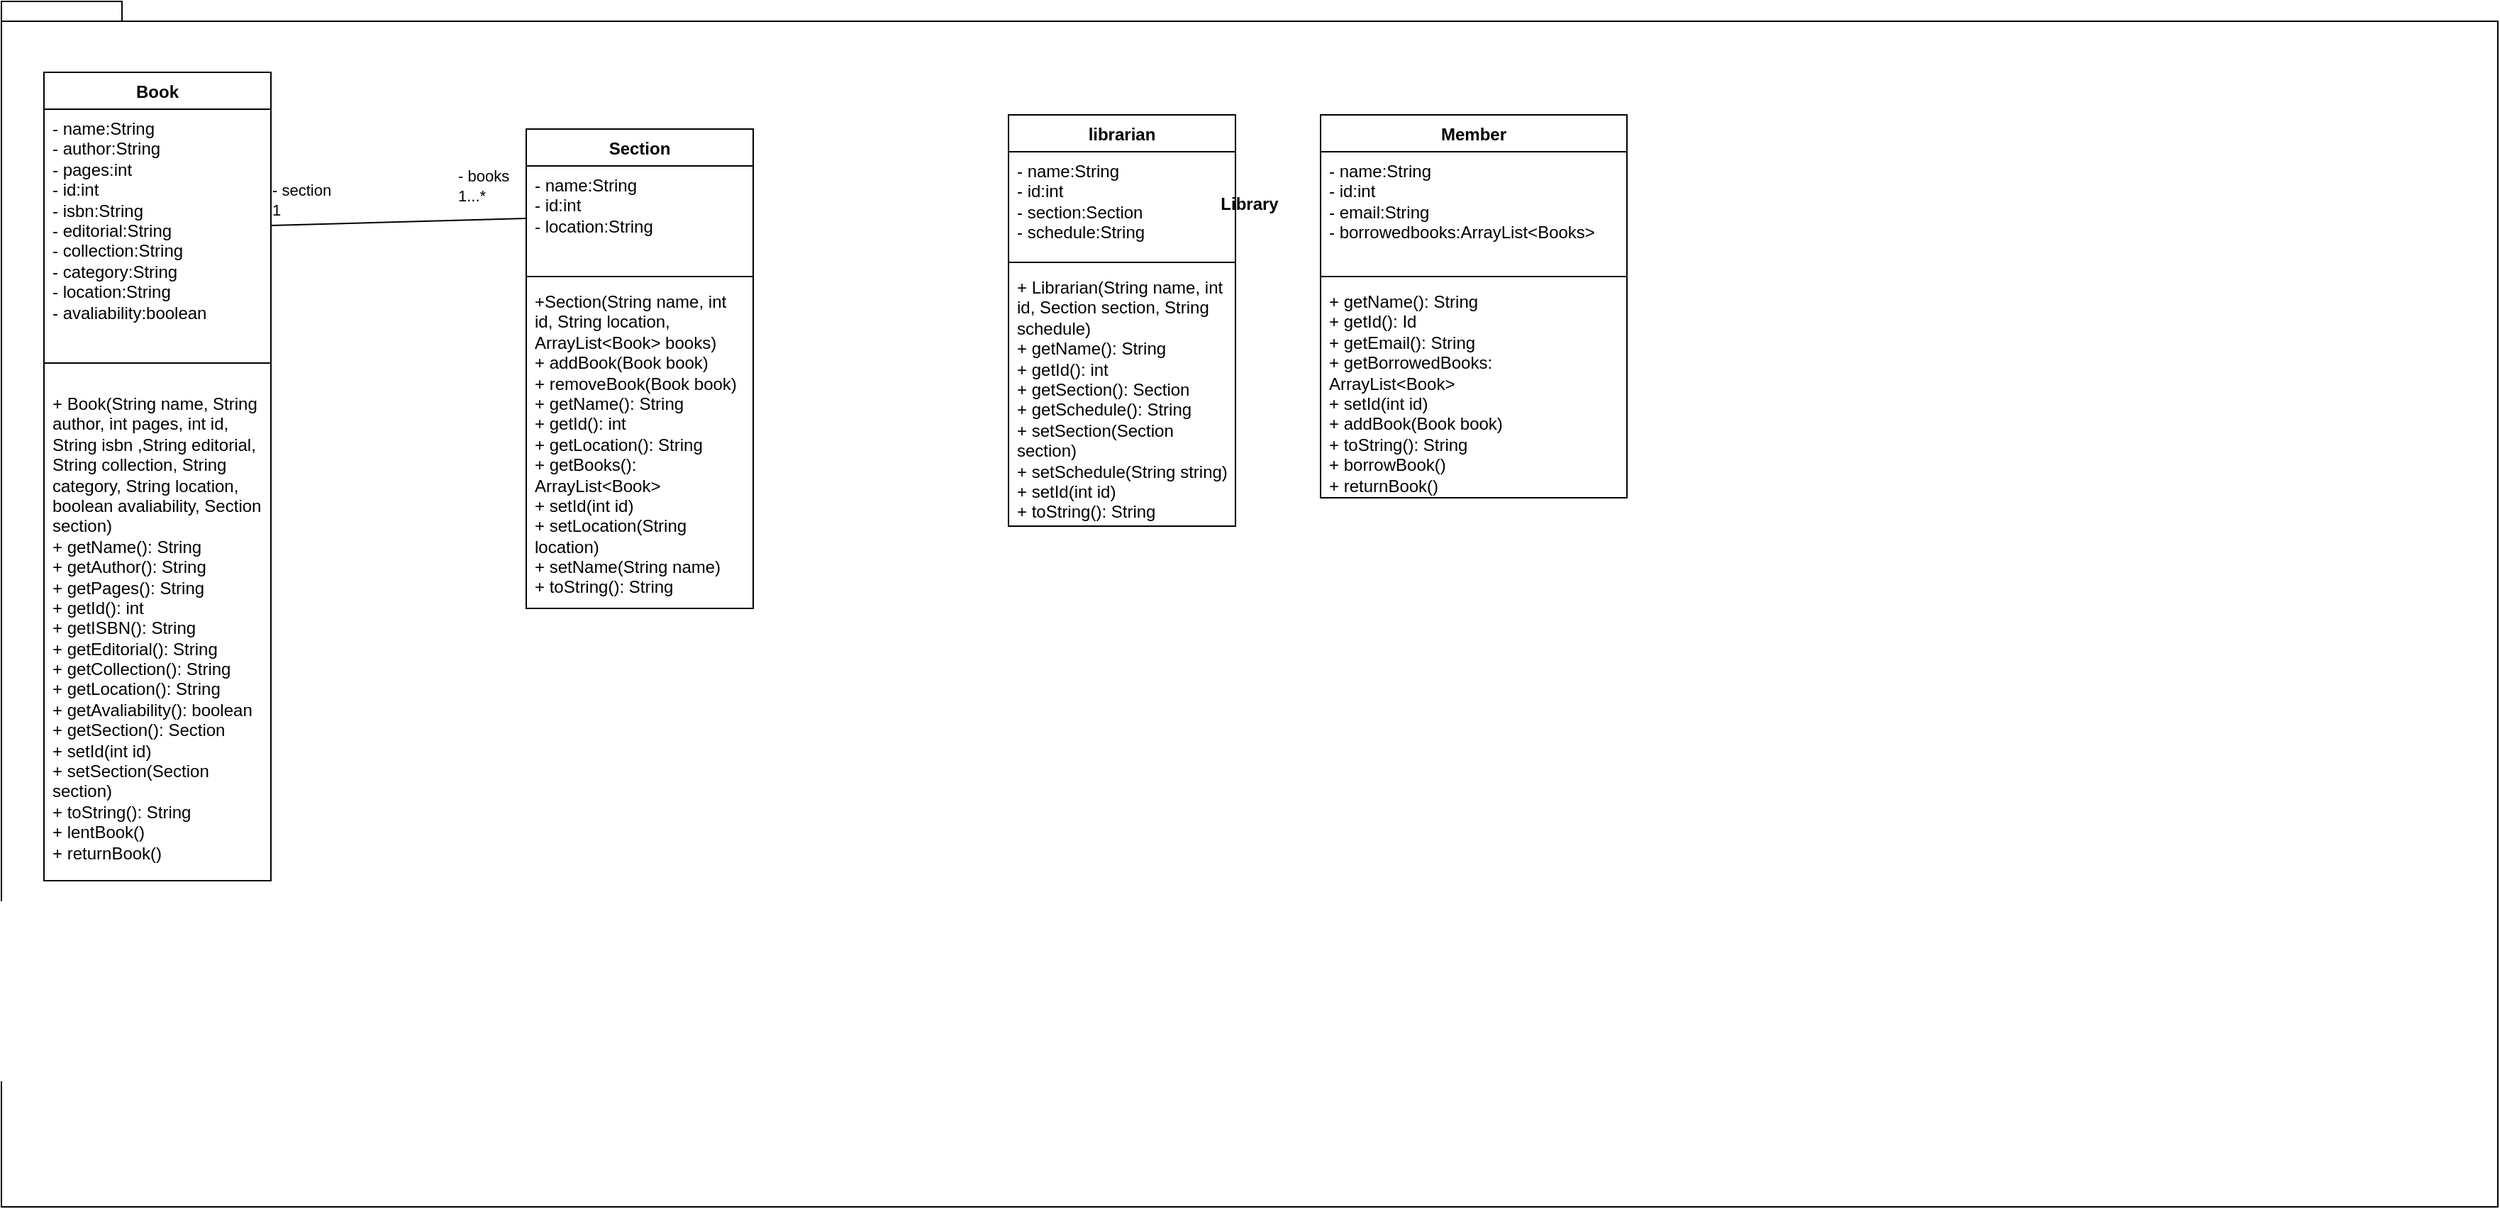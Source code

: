 <mxfile>
    <diagram name="Página-1" id="e75EqAmOv074ZMDRGjy2">
        <mxGraphModel dx="724" dy="344" grid="1" gridSize="10" guides="1" tooltips="1" connect="1" arrows="1" fold="1" page="1" pageScale="1" pageWidth="827" pageHeight="1169" math="0" shadow="0">
            <root>
                <mxCell id="0"/>
                <mxCell id="1" parent="0"/>
                <mxCell id="Qyo6VF3bzxbn2ctdWiol-6" value="&lt;div&gt;&lt;br&gt;&lt;/div&gt;&lt;div&gt;&lt;br&gt;&lt;/div&gt;&lt;div&gt;&lt;br&gt;&lt;/div&gt;Library&lt;div&gt;&lt;br&gt;&lt;/div&gt;&lt;div&gt;&lt;br&gt;&lt;/div&gt;&lt;div&gt;&lt;br&gt;&lt;/div&gt;&lt;div&gt;&lt;br&gt;&lt;/div&gt;&lt;div&gt;&lt;br&gt;&lt;/div&gt;&lt;div&gt;&lt;br&gt;&lt;/div&gt;&lt;div&gt;&lt;br&gt;&lt;/div&gt;&lt;div&gt;&lt;br&gt;&lt;/div&gt;&lt;div&gt;&lt;br&gt;&lt;/div&gt;&lt;div&gt;&lt;br&gt;&lt;/div&gt;&lt;div&gt;&lt;br&gt;&lt;/div&gt;&lt;div&gt;&lt;br&gt;&lt;/div&gt;&lt;div&gt;&lt;br&gt;&lt;/div&gt;&lt;div&gt;&lt;br&gt;&lt;/div&gt;&lt;div&gt;&lt;br&gt;&lt;/div&gt;&lt;div&gt;&lt;br&gt;&lt;/div&gt;&lt;div&gt;&lt;br&gt;&lt;/div&gt;&lt;div&gt;&lt;br&gt;&lt;/div&gt;&lt;div&gt;&lt;br&gt;&lt;/div&gt;&lt;div&gt;&lt;br&gt;&lt;/div&gt;&lt;div&gt;&lt;br&gt;&lt;/div&gt;&lt;div&gt;&lt;br&gt;&lt;/div&gt;&lt;div&gt;&lt;br&gt;&lt;/div&gt;&lt;div&gt;&lt;br&gt;&lt;/div&gt;&lt;div&gt;&lt;br&gt;&lt;/div&gt;&lt;div&gt;&lt;br&gt;&lt;/div&gt;&lt;div&gt;&lt;br&gt;&lt;/div&gt;&lt;div&gt;&lt;br&gt;&lt;/div&gt;&lt;div&gt;&lt;br&gt;&lt;/div&gt;&lt;div&gt;&lt;br&gt;&lt;/div&gt;&lt;div&gt;&lt;br&gt;&lt;/div&gt;&lt;div&gt;&lt;br&gt;&lt;/div&gt;&lt;div&gt;&lt;br&gt;&lt;/div&gt;&lt;div&gt;&lt;br&gt;&lt;/div&gt;&lt;div&gt;&lt;br&gt;&lt;/div&gt;&lt;div&gt;&lt;br&gt;&lt;/div&gt;&lt;div&gt;&lt;br&gt;&lt;/div&gt;&lt;div&gt;&lt;br&gt;&lt;/div&gt;&lt;div&gt;&lt;br&gt;&lt;/div&gt;&lt;div&gt;&lt;br&gt;&lt;/div&gt;&lt;div&gt;&lt;br&gt;&lt;/div&gt;&lt;div&gt;&lt;br&gt;&lt;/div&gt;&lt;div&gt;&lt;br&gt;&lt;/div&gt;" style="shape=folder;fontStyle=1;spacingTop=10;tabWidth=40;tabHeight=14;tabPosition=left;html=1;whiteSpace=wrap;" parent="1" vertex="1">
                    <mxGeometry x="30" y="300" width="1760" height="850" as="geometry"/>
                </mxCell>
                <mxCell id="Qyo6VF3bzxbn2ctdWiol-2" value="Book" style="swimlane;fontStyle=1;align=center;verticalAlign=top;childLayout=stackLayout;horizontal=1;startSize=26;horizontalStack=0;resizeParent=1;resizeParentMax=0;resizeLast=0;collapsible=1;marginBottom=0;whiteSpace=wrap;html=1;" parent="1" vertex="1">
                    <mxGeometry x="60" y="350" width="160" height="570" as="geometry"/>
                </mxCell>
                <mxCell id="Qyo6VF3bzxbn2ctdWiol-3" value="&lt;div&gt;- name:String&lt;/div&gt;&lt;div&gt;- author:String&lt;/div&gt;&lt;div&gt;- pages:int&lt;/div&gt;&lt;div&gt;- id:int&lt;/div&gt;&lt;div&gt;- isbn:String&lt;/div&gt;&lt;div&gt;- editorial:String&lt;/div&gt;&lt;div&gt;- collection:String&lt;/div&gt;&lt;div&gt;- category:String&lt;/div&gt;&lt;div&gt;- location:String&lt;/div&gt;&lt;div&gt;- avaliability:boolean&lt;/div&gt;" style="text;strokeColor=none;fillColor=none;align=left;verticalAlign=top;spacingLeft=4;spacingRight=4;overflow=hidden;rotatable=0;points=[[0,0.5],[1,0.5]];portConstraint=eastwest;whiteSpace=wrap;html=1;" parent="Qyo6VF3bzxbn2ctdWiol-2" vertex="1">
                    <mxGeometry y="26" width="160" height="164" as="geometry"/>
                </mxCell>
                <mxCell id="Qyo6VF3bzxbn2ctdWiol-4" value="" style="line;strokeWidth=1;fillColor=none;align=left;verticalAlign=middle;spacingTop=-1;spacingLeft=3;spacingRight=3;rotatable=0;labelPosition=right;points=[];portConstraint=eastwest;strokeColor=inherit;" parent="Qyo6VF3bzxbn2ctdWiol-2" vertex="1">
                    <mxGeometry y="190" width="160" height="30" as="geometry"/>
                </mxCell>
                <mxCell id="Qyo6VF3bzxbn2ctdWiol-5" value="&lt;div&gt;+ Book(String name, String author, int pages, int id, String isbn ,String editorial, String collection, String category, String location, boolean avaliability, Section section)&lt;/div&gt;&lt;div&gt;+ getName(): String&lt;/div&gt;&lt;div&gt;+ getAuthor(): String&lt;/div&gt;&lt;div&gt;+ getPages(): String&lt;/div&gt;&lt;div&gt;+ getId(): int&lt;/div&gt;&lt;div&gt;+ getISBN(): String&lt;/div&gt;&lt;div&gt;+ getEditorial(): String&lt;/div&gt;&lt;div&gt;+ getCollection(): String&lt;/div&gt;&lt;div&gt;+ getLocation(): String&lt;/div&gt;&lt;div&gt;+ getAvaliability(): boolean&lt;/div&gt;&lt;div&gt;+ getSection(): Section&lt;/div&gt;&lt;div&gt;+ setId(int id)&lt;/div&gt;&lt;div&gt;+ setSection(Section section)&lt;/div&gt;&lt;div&gt;+ toString(): String&lt;/div&gt;&lt;div&gt;+ lentBook()&lt;/div&gt;&lt;div&gt;+ returnBook()&lt;/div&gt;" style="text;strokeColor=none;fillColor=none;align=left;verticalAlign=top;spacingLeft=4;spacingRight=4;overflow=hidden;rotatable=0;points=[[0,0.5],[1,0.5]];portConstraint=eastwest;whiteSpace=wrap;html=1;" parent="Qyo6VF3bzxbn2ctdWiol-2" vertex="1">
                    <mxGeometry y="220" width="160" height="350" as="geometry"/>
                </mxCell>
                <mxCell id="Qyo6VF3bzxbn2ctdWiol-7" value="Member" style="swimlane;fontStyle=1;align=center;verticalAlign=top;childLayout=stackLayout;horizontal=1;startSize=26;horizontalStack=0;resizeParent=1;resizeParentMax=0;resizeLast=0;collapsible=1;marginBottom=0;whiteSpace=wrap;html=1;" parent="1" vertex="1">
                    <mxGeometry x="960" y="380" width="216" height="270" as="geometry"/>
                </mxCell>
                <mxCell id="Qyo6VF3bzxbn2ctdWiol-8" value="&lt;div&gt;- name:String&lt;/div&gt;&lt;div&gt;- id:int&lt;/div&gt;&lt;div&gt;- email:String&lt;/div&gt;&lt;div&gt;- borrowedbooks:ArrayList&amp;lt;Books&amp;gt;&lt;/div&gt;" style="text;strokeColor=none;fillColor=none;align=left;verticalAlign=top;spacingLeft=4;spacingRight=4;overflow=hidden;rotatable=0;points=[[0,0.5],[1,0.5]];portConstraint=eastwest;whiteSpace=wrap;html=1;" parent="Qyo6VF3bzxbn2ctdWiol-7" vertex="1">
                    <mxGeometry y="26" width="216" height="84" as="geometry"/>
                </mxCell>
                <mxCell id="Qyo6VF3bzxbn2ctdWiol-9" value="" style="line;strokeWidth=1;fillColor=none;align=left;verticalAlign=middle;spacingTop=-1;spacingLeft=3;spacingRight=3;rotatable=0;labelPosition=right;points=[];portConstraint=eastwest;strokeColor=inherit;" parent="Qyo6VF3bzxbn2ctdWiol-7" vertex="1">
                    <mxGeometry y="110" width="216" height="8" as="geometry"/>
                </mxCell>
                <mxCell id="Qyo6VF3bzxbn2ctdWiol-10" value="&lt;div&gt;+ getName(): String&lt;/div&gt;&lt;div&gt;+ getId(): Id&lt;/div&gt;&lt;div&gt;+ getEmail(): String&lt;/div&gt;&lt;div&gt;+ getBorrowedBooks: ArrayList&amp;lt;Book&amp;gt;&lt;/div&gt;&lt;div&gt;+ setId(int id)&lt;/div&gt;&lt;div&gt;+ addBook(Book book)&lt;/div&gt;&lt;div&gt;+ toString(): String&lt;/div&gt;&lt;div&gt;+ borrowBook()&lt;/div&gt;&lt;div&gt;+ returnBook()&lt;/div&gt;" style="text;strokeColor=none;fillColor=none;align=left;verticalAlign=top;spacingLeft=4;spacingRight=4;overflow=hidden;rotatable=0;points=[[0,0.5],[1,0.5]];portConstraint=eastwest;whiteSpace=wrap;html=1;" parent="Qyo6VF3bzxbn2ctdWiol-7" vertex="1">
                    <mxGeometry y="118" width="216" height="152" as="geometry"/>
                </mxCell>
                <mxCell id="Qyo6VF3bzxbn2ctdWiol-11" value="librarian" style="swimlane;fontStyle=1;align=center;verticalAlign=top;childLayout=stackLayout;horizontal=1;startSize=26;horizontalStack=0;resizeParent=1;resizeParentMax=0;resizeLast=0;collapsible=1;marginBottom=0;whiteSpace=wrap;html=1;" parent="1" vertex="1">
                    <mxGeometry x="740" y="380" width="160" height="290" as="geometry"/>
                </mxCell>
                <mxCell id="Qyo6VF3bzxbn2ctdWiol-12" value="&lt;div&gt;- name:String&lt;/div&gt;&lt;div&gt;- id:int&lt;/div&gt;&lt;div&gt;- section:Section&lt;/div&gt;&lt;div&gt;- schedule:String&lt;/div&gt;" style="text;strokeColor=none;fillColor=none;align=left;verticalAlign=top;spacingLeft=4;spacingRight=4;overflow=hidden;rotatable=0;points=[[0,0.5],[1,0.5]];portConstraint=eastwest;whiteSpace=wrap;html=1;" parent="Qyo6VF3bzxbn2ctdWiol-11" vertex="1">
                    <mxGeometry y="26" width="160" height="74" as="geometry"/>
                </mxCell>
                <mxCell id="Qyo6VF3bzxbn2ctdWiol-13" value="" style="line;strokeWidth=1;fillColor=none;align=left;verticalAlign=middle;spacingTop=-1;spacingLeft=3;spacingRight=3;rotatable=0;labelPosition=right;points=[];portConstraint=eastwest;strokeColor=inherit;" parent="Qyo6VF3bzxbn2ctdWiol-11" vertex="1">
                    <mxGeometry y="100" width="160" height="8" as="geometry"/>
                </mxCell>
                <mxCell id="Qyo6VF3bzxbn2ctdWiol-14" value="&lt;div&gt;+ Librarian(String name, int id, Section section, String schedule)&lt;/div&gt;&lt;div&gt;+ getName(): String&lt;/div&gt;&lt;div&gt;+ getId(): int&lt;/div&gt;&lt;div&gt;+ getSection(): Section&lt;/div&gt;&lt;div&gt;+ getSchedule(): String&lt;/div&gt;&lt;div&gt;+ setSection(Section section)&lt;/div&gt;&lt;div&gt;+ setSchedule(String string)&lt;/div&gt;&lt;div&gt;+ setId(int id)&lt;/div&gt;&lt;div&gt;+ toString(): String&lt;/div&gt;" style="text;strokeColor=none;fillColor=none;align=left;verticalAlign=top;spacingLeft=4;spacingRight=4;overflow=hidden;rotatable=0;points=[[0,0.5],[1,0.5]];portConstraint=eastwest;whiteSpace=wrap;html=1;" parent="Qyo6VF3bzxbn2ctdWiol-11" vertex="1">
                    <mxGeometry y="108" width="160" height="182" as="geometry"/>
                </mxCell>
                <mxCell id="Qyo6VF3bzxbn2ctdWiol-15" value="Section" style="swimlane;fontStyle=1;align=center;verticalAlign=top;childLayout=stackLayout;horizontal=1;startSize=26;horizontalStack=0;resizeParent=1;resizeParentMax=0;resizeLast=0;collapsible=1;marginBottom=0;whiteSpace=wrap;html=1;" parent="1" vertex="1">
                    <mxGeometry x="400" y="390" width="160" height="338" as="geometry"/>
                </mxCell>
                <mxCell id="Qyo6VF3bzxbn2ctdWiol-16" value="&lt;div&gt;- name:String&lt;/div&gt;&lt;div&gt;- id:int&lt;/div&gt;&lt;div&gt;- location:String&lt;/div&gt;&lt;div&gt;&lt;br&gt;&lt;/div&gt;" style="text;strokeColor=none;fillColor=none;align=left;verticalAlign=top;spacingLeft=4;spacingRight=4;overflow=hidden;rotatable=0;points=[[0,0.5],[1,0.5]];portConstraint=eastwest;whiteSpace=wrap;html=1;" parent="Qyo6VF3bzxbn2ctdWiol-15" vertex="1">
                    <mxGeometry y="26" width="160" height="74" as="geometry"/>
                </mxCell>
                <mxCell id="Qyo6VF3bzxbn2ctdWiol-17" value="" style="line;strokeWidth=1;fillColor=none;align=left;verticalAlign=middle;spacingTop=-1;spacingLeft=3;spacingRight=3;rotatable=0;labelPosition=right;points=[];portConstraint=eastwest;strokeColor=inherit;" parent="Qyo6VF3bzxbn2ctdWiol-15" vertex="1">
                    <mxGeometry y="100" width="160" height="8" as="geometry"/>
                </mxCell>
                <mxCell id="Qyo6VF3bzxbn2ctdWiol-18" value="&lt;div&gt;+Section(String name, int id, String location, ArrayList&amp;lt;Book&amp;gt; books)&lt;/div&gt;&lt;div&gt;+ addBook(Book book)&lt;/div&gt;&lt;div&gt;+ removeBook(Book book)&lt;/div&gt;&lt;div&gt;+ getName(): String&lt;/div&gt;&lt;div&gt;+ getId(): int&lt;/div&gt;&lt;div&gt;+ getLocation(): String&lt;/div&gt;&lt;div&gt;+ getBooks(): ArrayList&amp;lt;Book&amp;gt;&lt;/div&gt;&lt;div&gt;+ setId(int id)&lt;/div&gt;&lt;div&gt;+ setLocation(String location)&lt;/div&gt;&lt;div&gt;+ setName(String name)&lt;/div&gt;&lt;div&gt;+ toString(): String&amp;nbsp;&lt;/div&gt;&lt;div&gt;&lt;br&gt;&lt;/div&gt;" style="text;strokeColor=none;fillColor=none;align=left;verticalAlign=top;spacingLeft=4;spacingRight=4;overflow=hidden;rotatable=0;points=[[0,0.5],[1,0.5]];portConstraint=eastwest;whiteSpace=wrap;html=1;" parent="Qyo6VF3bzxbn2ctdWiol-15" vertex="1">
                    <mxGeometry y="108" width="160" height="230" as="geometry"/>
                </mxCell>
                <mxCell id="3" style="edgeStyle=none;html=1;exitX=1;exitY=0.5;exitDx=0;exitDy=0;entryX=0;entryY=0.5;entryDx=0;entryDy=0;endArrow=none;endFill=0;" edge="1" parent="1" source="Qyo6VF3bzxbn2ctdWiol-3" target="Qyo6VF3bzxbn2ctdWiol-16">
                    <mxGeometry relative="1" as="geometry"/>
                </mxCell>
                <mxCell id="4" value="- books&lt;br&gt;1...*" style="edgeLabel;html=1;align=left;verticalAlign=middle;resizable=0;points=[];" vertex="1" connectable="0" parent="3">
                    <mxGeometry x="0.778" relative="1" as="geometry">
                        <mxPoint x="-30" y="-24" as="offset"/>
                    </mxGeometry>
                </mxCell>
                <mxCell id="5" value="- section&lt;br&gt;1" style="edgeLabel;html=1;align=left;verticalAlign=middle;resizable=0;points=[];" vertex="1" connectable="0" parent="3">
                    <mxGeometry x="-0.881" y="2" relative="1" as="geometry">
                        <mxPoint x="-11" y="-16" as="offset"/>
                    </mxGeometry>
                </mxCell>
            </root>
        </mxGraphModel>
    </diagram>
</mxfile>